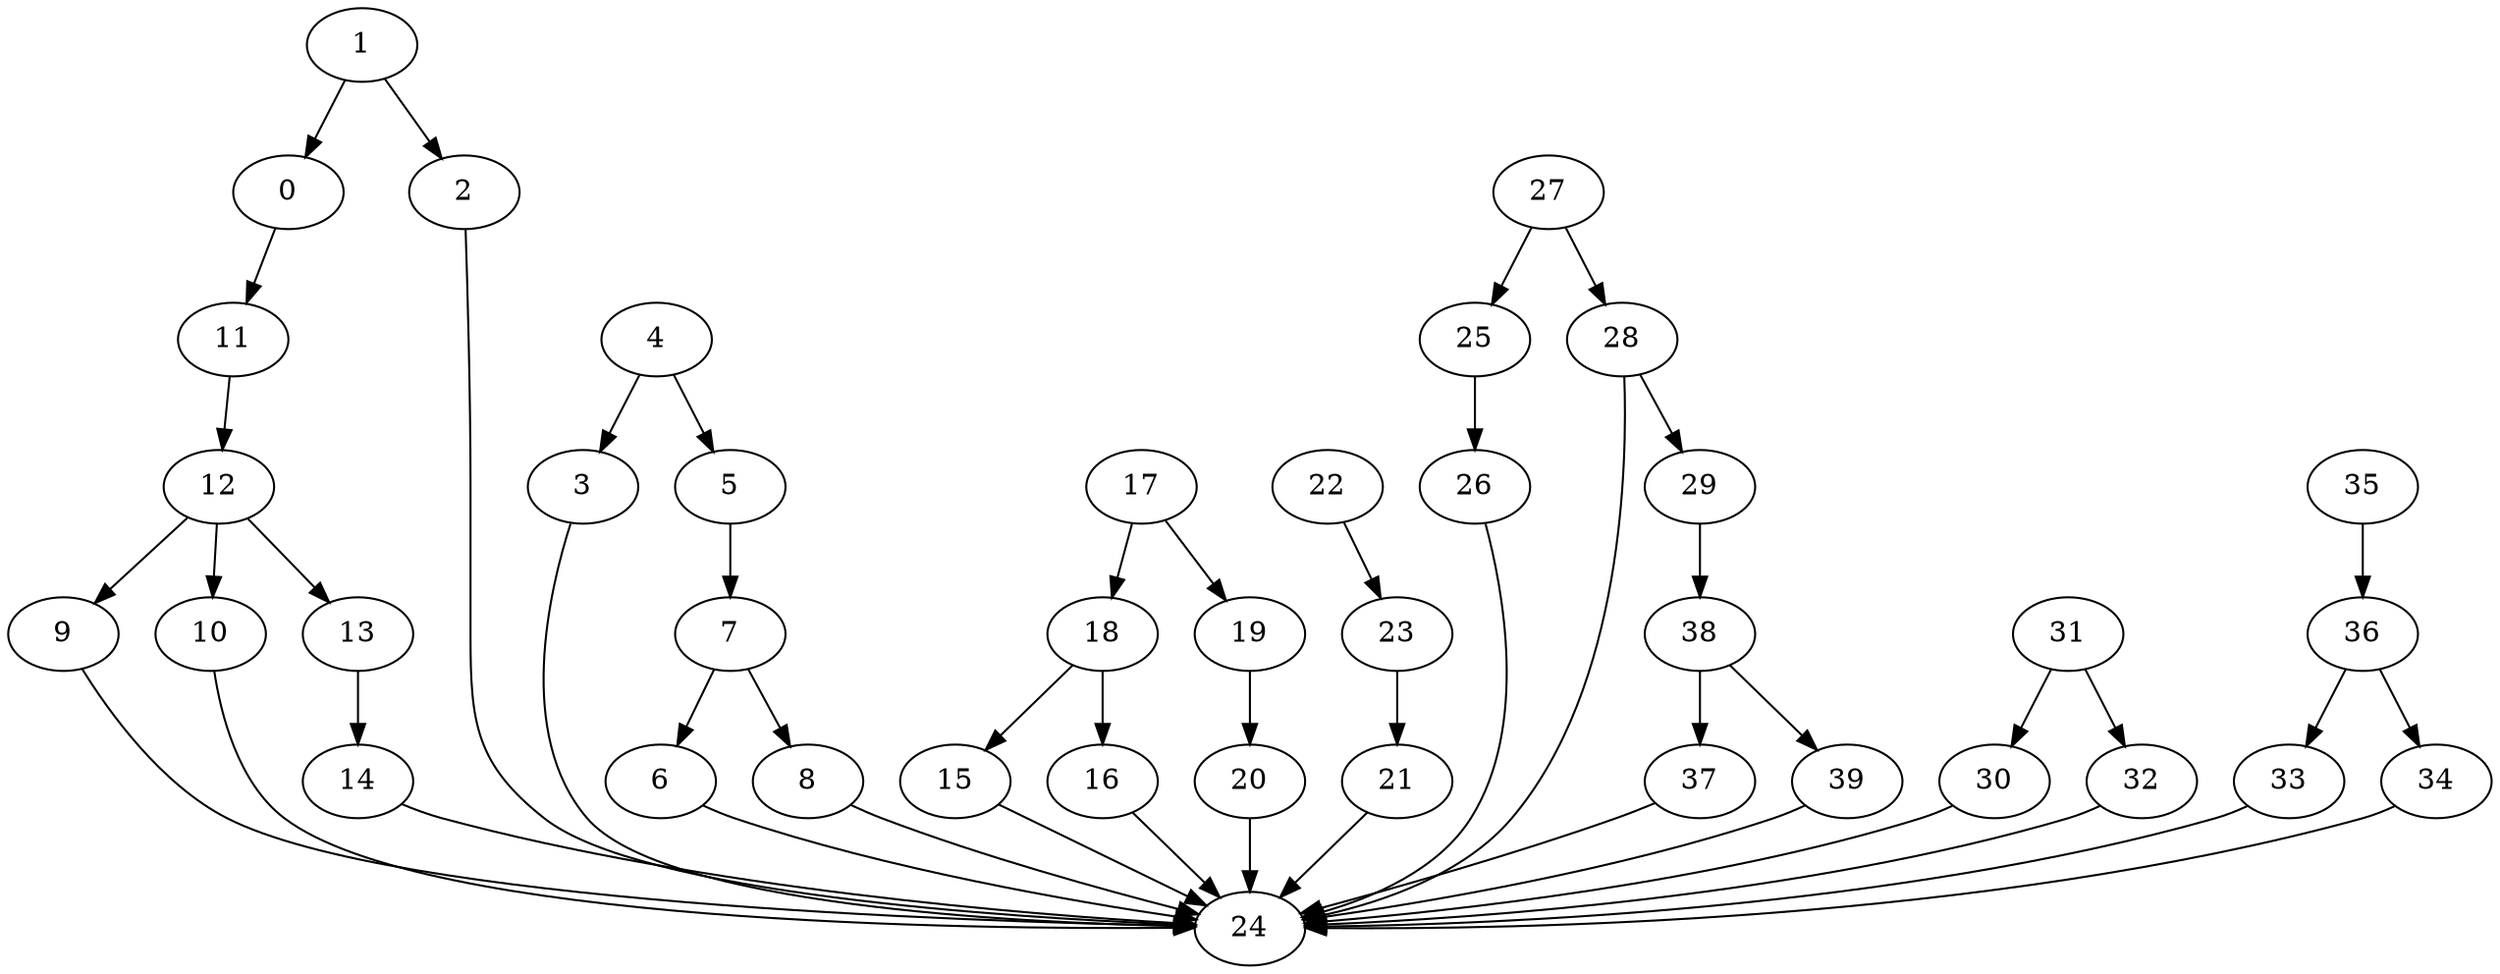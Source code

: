 strict digraph  {
0 [exec=161];
1 [exec=157];
2 [exec=67];
3 [exec=197];
4 [exec=199];
5 [exec=151];
6 [exec=145];
7 [exec=74];
8 [exec=190];
9 [exec=177];
10 [exec=186];
11 [exec=159];
12 [exec=130];
13 [exec=169];
14 [exec=199];
15 [exec=70];
16 [exec=197];
17 [exec=126];
18 [exec=184];
19 [exec=176];
20 [exec=137];
21 [exec=171];
22 [exec=66];
23 [exec=65];
24 [exec=138];
25 [exec=55];
26 [exec=168];
27 [exec=140];
28 [exec=93];
29 [exec=79];
30 [exec=95];
31 [exec=88];
32 [exec=109];
33 [exec=51];
34 [exec=87];
35 [exec=157];
36 [exec=186];
37 [exec=103];
38 [exec=162];
39 [exec=91];
0 -> 11  [comm=12];
1 -> 2  [comm=11];
1 -> 0  [comm=20];
2 -> 24  [comm=16];
3 -> 24  [comm=5];
4 -> 5  [comm=5];
4 -> 3  [comm=13];
5 -> 7  [comm=20];
6 -> 24  [comm=13];
7 -> 8  [comm=11];
7 -> 6  [comm=16];
8 -> 24  [comm=19];
9 -> 24  [comm=16];
10 -> 24  [comm=16];
11 -> 12  [comm=7];
12 -> 9  [comm=12];
12 -> 10  [comm=8];
12 -> 13  [comm=12];
13 -> 14  [comm=20];
14 -> 24  [comm=11];
15 -> 24  [comm=15];
16 -> 24  [comm=11];
17 -> 18  [comm=20];
17 -> 19  [comm=5];
18 -> 15  [comm=20];
18 -> 16  [comm=16];
19 -> 20  [comm=7];
20 -> 24  [comm=8];
21 -> 24  [comm=17];
22 -> 23  [comm=11];
23 -> 21  [comm=20];
25 -> 26  [comm=10];
26 -> 24  [comm=18];
27 -> 28  [comm=15];
27 -> 25  [comm=7];
28 -> 29  [comm=17];
28 -> 24  [comm=19];
29 -> 38  [comm=17];
30 -> 24  [comm=7];
31 -> 32  [comm=10];
31 -> 30  [comm=10];
32 -> 24  [comm=9];
33 -> 24  [comm=5];
34 -> 24  [comm=9];
35 -> 36  [comm=19];
36 -> 33  [comm=9];
36 -> 34  [comm=20];
37 -> 24  [comm=16];
38 -> 39  [comm=9];
38 -> 37  [comm=9];
39 -> 24  [comm=5];
}
